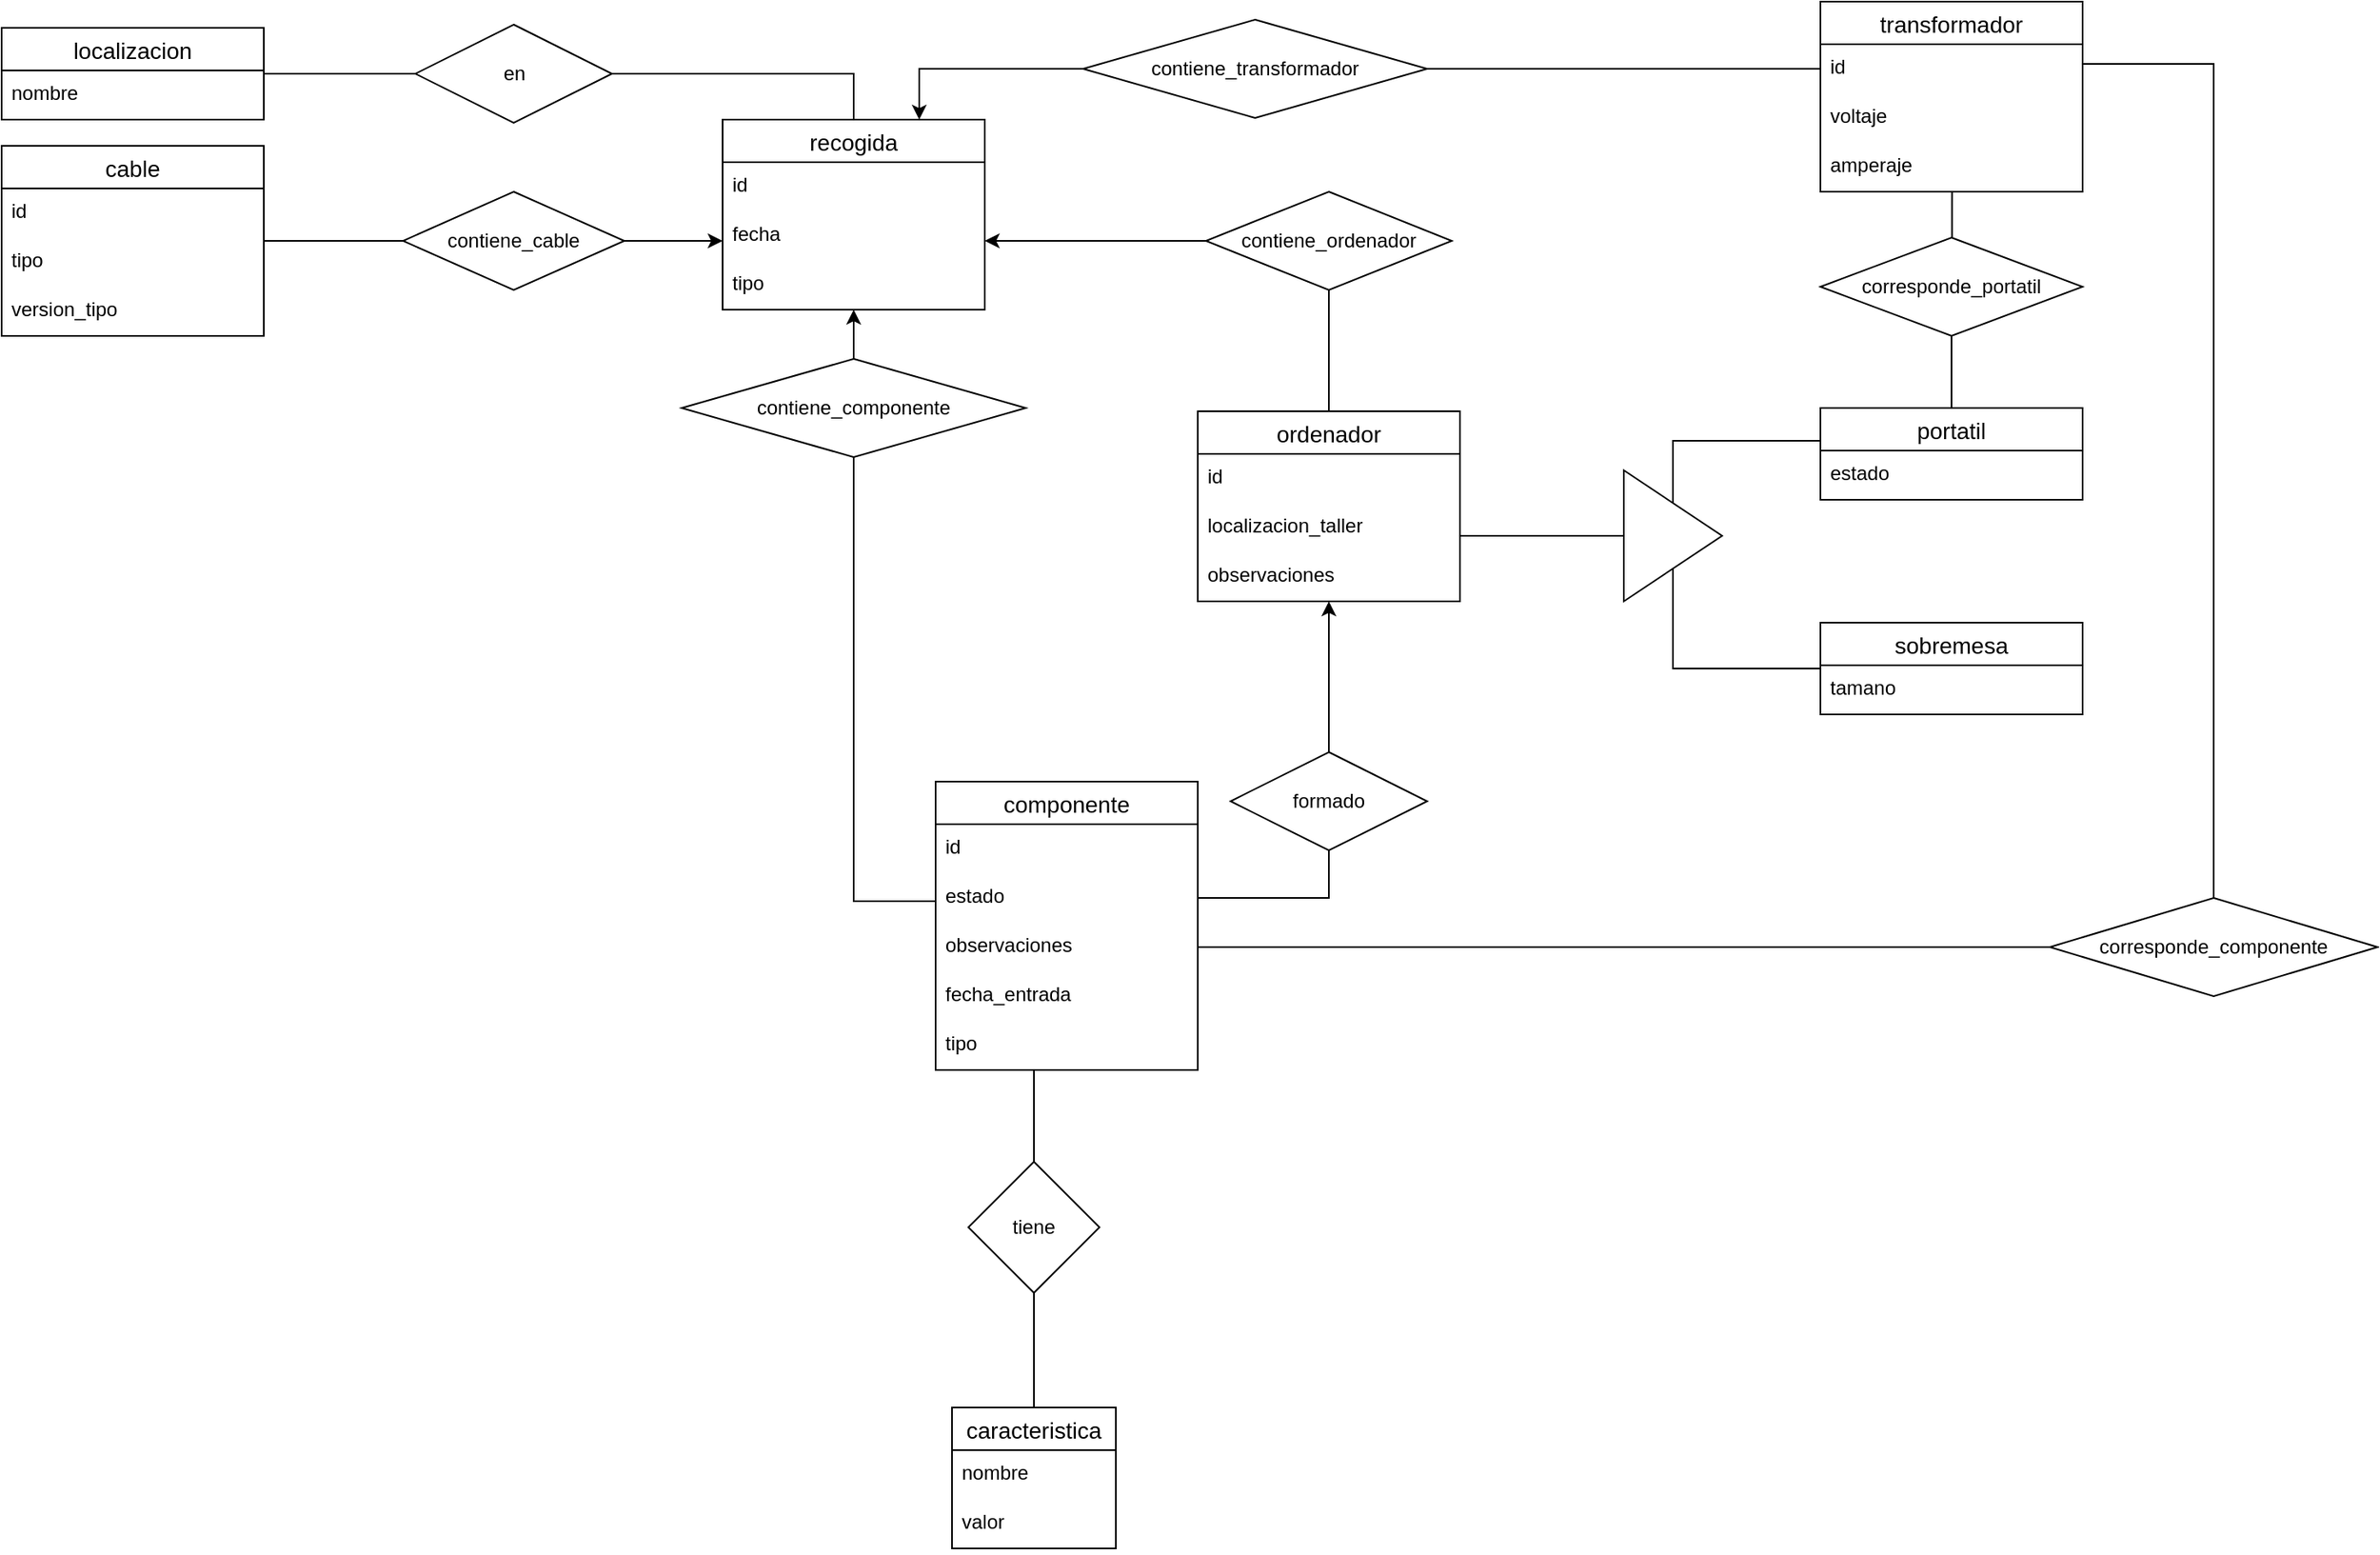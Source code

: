 <mxfile version="13.10.0" type="embed">
    <diagram id="MqsroaE28i_2Dyc1EJq7" name="Page-1">
        <mxGraphModel dx="1190" dy="1439" grid="1" gridSize="10" guides="1" tooltips="1" connect="1" arrows="1" fold="1" page="1" pageScale="1" pageWidth="827" pageHeight="1169" math="0" shadow="0">
            <root>
                <mxCell id="0"/>
                <mxCell id="1" parent="0"/>
                <mxCell id="N7SgdnH1DWZHhyA-m8kh-8" value="ordenador" style="swimlane;fontStyle=0;childLayout=stackLayout;horizontal=1;startSize=26;horizontalStack=0;resizeParent=1;resizeParentMax=0;resizeLast=0;collapsible=1;marginBottom=0;align=center;fontSize=14;" parent="1" vertex="1">
                    <mxGeometry x="-20" y="52" width="160" height="116" as="geometry"/>
                </mxCell>
                <mxCell id="N7SgdnH1DWZHhyA-m8kh-10" value="id" style="text;strokeColor=none;fillColor=none;spacingLeft=4;spacingRight=4;overflow=hidden;rotatable=0;points=[[0,0.5],[1,0.5]];portConstraint=eastwest;fontSize=12;" parent="N7SgdnH1DWZHhyA-m8kh-8" vertex="1">
                    <mxGeometry y="26" width="160" height="30" as="geometry"/>
                </mxCell>
                <mxCell id="N7SgdnH1DWZHhyA-m8kh-11" value="localizacion_taller" style="text;strokeColor=none;fillColor=none;spacingLeft=4;spacingRight=4;overflow=hidden;rotatable=0;points=[[0,0.5],[1,0.5]];portConstraint=eastwest;fontSize=12;" parent="N7SgdnH1DWZHhyA-m8kh-8" vertex="1">
                    <mxGeometry y="56" width="160" height="30" as="geometry"/>
                </mxCell>
                <mxCell id="N7SgdnH1DWZHhyA-m8kh-81" value="observaciones" style="text;strokeColor=none;fillColor=none;spacingLeft=4;spacingRight=4;overflow=hidden;rotatable=0;points=[[0,0.5],[1,0.5]];portConstraint=eastwest;fontSize=12;" parent="N7SgdnH1DWZHhyA-m8kh-8" vertex="1">
                    <mxGeometry y="86" width="160" height="30" as="geometry"/>
                </mxCell>
                <mxCell id="N7SgdnH1DWZHhyA-m8kh-13" value="componente" style="swimlane;fontStyle=0;childLayout=stackLayout;horizontal=1;startSize=26;horizontalStack=0;resizeParent=1;resizeParentMax=0;resizeLast=0;collapsible=1;marginBottom=0;align=center;fontSize=14;" parent="1" vertex="1">
                    <mxGeometry x="-180" y="278" width="160" height="176" as="geometry"/>
                </mxCell>
                <mxCell id="N7SgdnH1DWZHhyA-m8kh-14" value="id&#10;" style="text;strokeColor=none;fillColor=none;spacingLeft=4;spacingRight=4;overflow=hidden;rotatable=0;points=[[0,0.5],[1,0.5]];portConstraint=eastwest;fontSize=12;" parent="N7SgdnH1DWZHhyA-m8kh-13" vertex="1">
                    <mxGeometry y="26" width="160" height="30" as="geometry"/>
                </mxCell>
                <mxCell id="N7SgdnH1DWZHhyA-m8kh-15" value="estado" style="text;strokeColor=none;fillColor=none;spacingLeft=4;spacingRight=4;overflow=hidden;rotatable=0;points=[[0,0.5],[1,0.5]];portConstraint=eastwest;fontSize=12;" parent="N7SgdnH1DWZHhyA-m8kh-13" vertex="1">
                    <mxGeometry y="56" width="160" height="30" as="geometry"/>
                </mxCell>
                <mxCell id="N7SgdnH1DWZHhyA-m8kh-49" value="observaciones" style="text;strokeColor=none;fillColor=none;spacingLeft=4;spacingRight=4;overflow=hidden;rotatable=0;points=[[0,0.5],[1,0.5]];portConstraint=eastwest;fontSize=12;" parent="N7SgdnH1DWZHhyA-m8kh-13" vertex="1">
                    <mxGeometry y="86" width="160" height="30" as="geometry"/>
                </mxCell>
                <mxCell id="N7SgdnH1DWZHhyA-m8kh-109" value="fecha_entrada&#10;" style="text;strokeColor=none;fillColor=none;spacingLeft=4;spacingRight=4;overflow=hidden;rotatable=0;points=[[0,0.5],[1,0.5]];portConstraint=eastwest;fontSize=12;" parent="N7SgdnH1DWZHhyA-m8kh-13" vertex="1">
                    <mxGeometry y="116" width="160" height="30" as="geometry"/>
                </mxCell>
                <mxCell id="7" value="tipo" style="text;strokeColor=none;fillColor=none;spacingLeft=4;spacingRight=4;overflow=hidden;rotatable=0;points=[[0,0.5],[1,0.5]];portConstraint=eastwest;fontSize=12;" parent="N7SgdnH1DWZHhyA-m8kh-13" vertex="1">
                    <mxGeometry y="146" width="160" height="30" as="geometry"/>
                </mxCell>
                <mxCell id="N7SgdnH1DWZHhyA-m8kh-76" style="edgeStyle=orthogonalEdgeStyle;rounded=0;orthogonalLoop=1;jettySize=auto;html=1;endArrow=classic;endFill=1;" parent="1" source="N7SgdnH1DWZHhyA-m8kh-19" target="N7SgdnH1DWZHhyA-m8kh-8" edge="1">
                    <mxGeometry relative="1" as="geometry">
                        <Array as="points">
                            <mxPoint x="60" y="230"/>
                            <mxPoint x="60" y="230"/>
                        </Array>
                    </mxGeometry>
                </mxCell>
                <mxCell id="N7SgdnH1DWZHhyA-m8kh-140" style="edgeStyle=orthogonalEdgeStyle;rounded=0;orthogonalLoop=1;jettySize=auto;html=1;entryX=1;entryY=0.5;entryDx=0;entryDy=0;startArrow=none;startFill=0;endArrow=none;endFill=0;" parent="1" source="N7SgdnH1DWZHhyA-m8kh-19" target="N7SgdnH1DWZHhyA-m8kh-15" edge="1">
                    <mxGeometry relative="1" as="geometry"/>
                </mxCell>
                <mxCell id="N7SgdnH1DWZHhyA-m8kh-19" value="&lt;div&gt;formado&lt;/div&gt;" style="shape=rhombus;perimeter=rhombusPerimeter;whiteSpace=wrap;html=1;align=center;" parent="1" vertex="1">
                    <mxGeometry y="260" width="120" height="60" as="geometry"/>
                </mxCell>
                <mxCell id="N7SgdnH1DWZHhyA-m8kh-138" style="edgeStyle=orthogonalEdgeStyle;rounded=0;orthogonalLoop=1;jettySize=auto;html=1;entryX=0.5;entryY=1;entryDx=0;entryDy=0;startArrow=none;startFill=0;endArrow=none;endFill=0;" parent="1" source="N7SgdnH1DWZHhyA-m8kh-72" target="N7SgdnH1DWZHhyA-m8kh-83" edge="1">
                    <mxGeometry relative="1" as="geometry">
                        <Array as="points">
                            <mxPoint x="270" y="209"/>
                        </Array>
                    </mxGeometry>
                </mxCell>
                <mxCell id="N7SgdnH1DWZHhyA-m8kh-72" value="sobremesa" style="swimlane;fontStyle=0;childLayout=stackLayout;horizontal=1;startSize=26;horizontalStack=0;resizeParent=1;resizeParentMax=0;resizeLast=0;collapsible=1;marginBottom=0;align=center;fontSize=14;" parent="1" vertex="1">
                    <mxGeometry x="360" y="181" width="160" height="56" as="geometry"/>
                </mxCell>
                <mxCell id="N7SgdnH1DWZHhyA-m8kh-75" value="tamano" style="text;strokeColor=none;fillColor=none;spacingLeft=4;spacingRight=4;overflow=hidden;rotatable=0;points=[[0,0.5],[1,0.5]];portConstraint=eastwest;fontSize=12;" parent="N7SgdnH1DWZHhyA-m8kh-72" vertex="1">
                    <mxGeometry y="26" width="160" height="30" as="geometry"/>
                </mxCell>
                <mxCell id="N7SgdnH1DWZHhyA-m8kh-137" style="edgeStyle=orthogonalEdgeStyle;rounded=0;orthogonalLoop=1;jettySize=auto;html=1;entryX=0.5;entryY=0;entryDx=0;entryDy=0;startArrow=none;startFill=0;endArrow=none;endFill=0;" parent="1" source="N7SgdnH1DWZHhyA-m8kh-77" target="N7SgdnH1DWZHhyA-m8kh-83" edge="1">
                    <mxGeometry relative="1" as="geometry">
                        <Array as="points">
                            <mxPoint x="270" y="70"/>
                        </Array>
                    </mxGeometry>
                </mxCell>
                <mxCell id="N7SgdnH1DWZHhyA-m8kh-77" value="portatil" style="swimlane;fontStyle=0;childLayout=stackLayout;horizontal=1;startSize=26;horizontalStack=0;resizeParent=1;resizeParentMax=0;resizeLast=0;collapsible=1;marginBottom=0;align=center;fontSize=14;" parent="1" vertex="1">
                    <mxGeometry x="360" y="50" width="160" height="56" as="geometry"/>
                </mxCell>
                <mxCell id="2" value="estado" style="text;strokeColor=none;fillColor=none;spacingLeft=4;spacingRight=4;overflow=hidden;rotatable=0;points=[[0,0.5],[1,0.5]];portConstraint=eastwest;fontSize=12;" parent="N7SgdnH1DWZHhyA-m8kh-77" vertex="1">
                    <mxGeometry y="26" width="160" height="30" as="geometry"/>
                </mxCell>
                <mxCell id="N7SgdnH1DWZHhyA-m8kh-84" style="edgeStyle=orthogonalEdgeStyle;rounded=0;orthogonalLoop=1;jettySize=auto;html=1;endArrow=none;endFill=0;" parent="1" source="N7SgdnH1DWZHhyA-m8kh-83" target="N7SgdnH1DWZHhyA-m8kh-8" edge="1">
                    <mxGeometry relative="1" as="geometry">
                        <Array as="points">
                            <mxPoint x="200" y="128"/>
                            <mxPoint x="200" y="128"/>
                        </Array>
                    </mxGeometry>
                </mxCell>
                <mxCell id="N7SgdnH1DWZHhyA-m8kh-83" value="" style="triangle;whiteSpace=wrap;html=1;" parent="1" vertex="1">
                    <mxGeometry x="240" y="88" width="60" height="80" as="geometry"/>
                </mxCell>
                <mxCell id="N7SgdnH1DWZHhyA-m8kh-87" value="transformador" style="swimlane;fontStyle=0;childLayout=stackLayout;horizontal=1;startSize=26;horizontalStack=0;resizeParent=1;resizeParentMax=0;resizeLast=0;collapsible=1;marginBottom=0;align=center;fontSize=14;" parent="1" vertex="1">
                    <mxGeometry x="360" y="-198" width="160" height="116" as="geometry"/>
                </mxCell>
                <mxCell id="N7SgdnH1DWZHhyA-m8kh-151" value="id" style="text;strokeColor=none;fillColor=none;spacingLeft=4;spacingRight=4;overflow=hidden;rotatable=0;points=[[0,0.5],[1,0.5]];portConstraint=eastwest;fontSize=12;" parent="N7SgdnH1DWZHhyA-m8kh-87" vertex="1">
                    <mxGeometry y="26" width="160" height="30" as="geometry"/>
                </mxCell>
                <mxCell id="N7SgdnH1DWZHhyA-m8kh-88" value="voltaje" style="text;strokeColor=none;fillColor=none;spacingLeft=4;spacingRight=4;overflow=hidden;rotatable=0;points=[[0,0.5],[1,0.5]];portConstraint=eastwest;fontSize=12;" parent="N7SgdnH1DWZHhyA-m8kh-87" vertex="1">
                    <mxGeometry y="56" width="160" height="30" as="geometry"/>
                </mxCell>
                <mxCell id="N7SgdnH1DWZHhyA-m8kh-89" value="amperaje" style="text;strokeColor=none;fillColor=none;spacingLeft=4;spacingRight=4;overflow=hidden;rotatable=0;points=[[0,0.5],[1,0.5]];portConstraint=eastwest;fontSize=12;" parent="N7SgdnH1DWZHhyA-m8kh-87" vertex="1">
                    <mxGeometry y="86" width="160" height="30" as="geometry"/>
                </mxCell>
                <mxCell id="N7SgdnH1DWZHhyA-m8kh-104" value="cable" style="swimlane;fontStyle=0;childLayout=stackLayout;horizontal=1;startSize=26;horizontalStack=0;resizeParent=1;resizeParentMax=0;resizeLast=0;collapsible=1;marginBottom=0;align=center;fontSize=14;" parent="1" vertex="1">
                    <mxGeometry x="-750" y="-110" width="160" height="116" as="geometry"/>
                </mxCell>
                <mxCell id="N7SgdnH1DWZHhyA-m8kh-106" value="id" style="text;strokeColor=none;fillColor=none;spacingLeft=4;spacingRight=4;overflow=hidden;rotatable=0;points=[[0,0.5],[1,0.5]];portConstraint=eastwest;fontSize=12;" parent="N7SgdnH1DWZHhyA-m8kh-104" vertex="1">
                    <mxGeometry y="26" width="160" height="30" as="geometry"/>
                </mxCell>
                <mxCell id="N7SgdnH1DWZHhyA-m8kh-107" value="tipo" style="text;strokeColor=none;fillColor=none;spacingLeft=4;spacingRight=4;overflow=hidden;rotatable=0;points=[[0,0.5],[1,0.5]];portConstraint=eastwest;fontSize=12;" parent="N7SgdnH1DWZHhyA-m8kh-104" vertex="1">
                    <mxGeometry y="56" width="160" height="30" as="geometry"/>
                </mxCell>
                <mxCell id="N7SgdnH1DWZHhyA-m8kh-110" value="version_tipo" style="text;strokeColor=none;fillColor=none;spacingLeft=4;spacingRight=4;overflow=hidden;rotatable=0;points=[[0,0.5],[1,0.5]];portConstraint=eastwest;fontSize=12;" parent="N7SgdnH1DWZHhyA-m8kh-104" vertex="1">
                    <mxGeometry y="86" width="160" height="30" as="geometry"/>
                </mxCell>
                <mxCell id="N7SgdnH1DWZHhyA-m8kh-134" style="edgeStyle=orthogonalEdgeStyle;rounded=0;orthogonalLoop=1;jettySize=auto;html=1;startArrow=none;startFill=0;endArrow=none;endFill=0;" parent="1" source="N7SgdnH1DWZHhyA-m8kh-111" target="N7SgdnH1DWZHhyA-m8kh-133" edge="1">
                    <mxGeometry relative="1" as="geometry"/>
                </mxCell>
                <mxCell id="N7SgdnH1DWZHhyA-m8kh-111" value="localizacion" style="swimlane;fontStyle=0;childLayout=stackLayout;horizontal=1;startSize=26;horizontalStack=0;resizeParent=1;resizeParentMax=0;resizeLast=0;collapsible=1;marginBottom=0;align=center;fontSize=14;" parent="1" vertex="1">
                    <mxGeometry x="-750" y="-182" width="160" height="56" as="geometry"/>
                </mxCell>
                <mxCell id="N7SgdnH1DWZHhyA-m8kh-112" value="nombre" style="text;strokeColor=none;fillColor=none;spacingLeft=4;spacingRight=4;overflow=hidden;rotatable=0;points=[[0,0.5],[1,0.5]];portConstraint=eastwest;fontSize=12;" parent="N7SgdnH1DWZHhyA-m8kh-111" vertex="1">
                    <mxGeometry y="26" width="160" height="30" as="geometry"/>
                </mxCell>
                <mxCell id="N7SgdnH1DWZHhyA-m8kh-126" style="edgeStyle=orthogonalEdgeStyle;rounded=0;orthogonalLoop=1;jettySize=auto;html=1;endArrow=none;endFill=0;startArrow=classic;startFill=1;" parent="1" source="N7SgdnH1DWZHhyA-m8kh-115" target="N7SgdnH1DWZHhyA-m8kh-125" edge="1">
                    <mxGeometry relative="1" as="geometry">
                        <Array as="points">
                            <mxPoint x="-230" y="80"/>
                            <mxPoint x="-230" y="80"/>
                        </Array>
                    </mxGeometry>
                </mxCell>
                <mxCell id="N7SgdnH1DWZHhyA-m8kh-129" style="edgeStyle=orthogonalEdgeStyle;rounded=0;orthogonalLoop=1;jettySize=auto;html=1;startArrow=classic;startFill=1;endArrow=none;endFill=0;" parent="1" source="N7SgdnH1DWZHhyA-m8kh-115" target="N7SgdnH1DWZHhyA-m8kh-128" edge="1">
                    <mxGeometry relative="1" as="geometry">
                        <Array as="points">
                            <mxPoint x="-330" y="-52"/>
                            <mxPoint x="-330" y="-52"/>
                        </Array>
                    </mxGeometry>
                </mxCell>
                <mxCell id="N7SgdnH1DWZHhyA-m8kh-115" value="recogida" style="swimlane;fontStyle=0;childLayout=stackLayout;horizontal=1;startSize=26;horizontalStack=0;resizeParent=1;resizeParentMax=0;resizeLast=0;collapsible=1;marginBottom=0;align=center;fontSize=14;" parent="1" vertex="1">
                    <mxGeometry x="-310" y="-126" width="160" height="116" as="geometry"/>
                </mxCell>
                <mxCell id="N7SgdnH1DWZHhyA-m8kh-145" value="id" style="text;strokeColor=none;fillColor=none;spacingLeft=4;spacingRight=4;overflow=hidden;rotatable=0;points=[[0,0.5],[1,0.5]];portConstraint=eastwest;fontSize=12;" parent="N7SgdnH1DWZHhyA-m8kh-115" vertex="1">
                    <mxGeometry y="26" width="160" height="30" as="geometry"/>
                </mxCell>
                <mxCell id="N7SgdnH1DWZHhyA-m8kh-116" value="fecha" style="text;strokeColor=none;fillColor=none;spacingLeft=4;spacingRight=4;overflow=hidden;rotatable=0;points=[[0,0.5],[1,0.5]];portConstraint=eastwest;fontSize=12;" parent="N7SgdnH1DWZHhyA-m8kh-115" vertex="1">
                    <mxGeometry y="56" width="160" height="30" as="geometry"/>
                </mxCell>
                <mxCell id="18" value="tipo" style="text;strokeColor=none;fillColor=none;spacingLeft=4;spacingRight=4;overflow=hidden;rotatable=0;points=[[0,0.5],[1,0.5]];portConstraint=eastwest;fontSize=12;" vertex="1" parent="N7SgdnH1DWZHhyA-m8kh-115">
                    <mxGeometry y="86" width="160" height="30" as="geometry"/>
                </mxCell>
                <mxCell id="N7SgdnH1DWZHhyA-m8kh-123" style="edgeStyle=orthogonalEdgeStyle;rounded=0;orthogonalLoop=1;jettySize=auto;html=1;endArrow=none;endFill=0;" parent="1" source="N7SgdnH1DWZHhyA-m8kh-122" target="N7SgdnH1DWZHhyA-m8kh-8" edge="1">
                    <mxGeometry relative="1" as="geometry"/>
                </mxCell>
                <mxCell id="N7SgdnH1DWZHhyA-m8kh-124" style="edgeStyle=orthogonalEdgeStyle;rounded=0;orthogonalLoop=1;jettySize=auto;html=1;endArrow=classic;endFill=1;startArrow=none;startFill=0;" parent="1" source="N7SgdnH1DWZHhyA-m8kh-122" target="N7SgdnH1DWZHhyA-m8kh-115" edge="1">
                    <mxGeometry relative="1" as="geometry">
                        <Array as="points">
                            <mxPoint x="-130" y="-52"/>
                            <mxPoint x="-130" y="-52"/>
                        </Array>
                    </mxGeometry>
                </mxCell>
                <mxCell id="N7SgdnH1DWZHhyA-m8kh-122" value="contiene_ordenador" style="shape=rhombus;perimeter=rhombusPerimeter;whiteSpace=wrap;html=1;align=center;" parent="1" vertex="1">
                    <mxGeometry x="-15" y="-82" width="150" height="60" as="geometry"/>
                </mxCell>
                <mxCell id="N7SgdnH1DWZHhyA-m8kh-127" style="edgeStyle=orthogonalEdgeStyle;rounded=0;orthogonalLoop=1;jettySize=auto;html=1;endArrow=none;endFill=0;entryX=0;entryY=0.5;entryDx=0;entryDy=0;" parent="1" source="N7SgdnH1DWZHhyA-m8kh-125" target="N7SgdnH1DWZHhyA-m8kh-15" edge="1">
                    <mxGeometry relative="1" as="geometry">
                        <Array as="points">
                            <mxPoint x="-230" y="351"/>
                        </Array>
                    </mxGeometry>
                </mxCell>
                <mxCell id="N7SgdnH1DWZHhyA-m8kh-125" value="&lt;div&gt;contiene_componente&lt;/div&gt;" style="shape=rhombus;perimeter=rhombusPerimeter;whiteSpace=wrap;html=1;align=center;" parent="1" vertex="1">
                    <mxGeometry x="-335" y="20" width="210" height="60" as="geometry"/>
                </mxCell>
                <mxCell id="N7SgdnH1DWZHhyA-m8kh-132" style="edgeStyle=orthogonalEdgeStyle;rounded=0;orthogonalLoop=1;jettySize=auto;html=1;startArrow=none;startFill=0;endArrow=none;endFill=0;" parent="1" source="N7SgdnH1DWZHhyA-m8kh-128" target="N7SgdnH1DWZHhyA-m8kh-104" edge="1">
                    <mxGeometry relative="1" as="geometry"/>
                </mxCell>
                <mxCell id="N7SgdnH1DWZHhyA-m8kh-128" value="contiene_cable" style="shape=rhombus;perimeter=rhombusPerimeter;whiteSpace=wrap;html=1;align=center;" parent="1" vertex="1">
                    <mxGeometry x="-505" y="-82" width="135" height="60" as="geometry"/>
                </mxCell>
                <mxCell id="N7SgdnH1DWZHhyA-m8kh-135" style="edgeStyle=orthogonalEdgeStyle;rounded=0;orthogonalLoop=1;jettySize=auto;html=1;startArrow=none;startFill=0;endArrow=none;endFill=0;" parent="1" source="N7SgdnH1DWZHhyA-m8kh-133" target="N7SgdnH1DWZHhyA-m8kh-115" edge="1">
                    <mxGeometry relative="1" as="geometry">
                        <Array as="points">
                            <mxPoint x="-230" y="-154"/>
                        </Array>
                    </mxGeometry>
                </mxCell>
                <mxCell id="N7SgdnH1DWZHhyA-m8kh-133" value="en" style="shape=rhombus;perimeter=rhombusPerimeter;whiteSpace=wrap;html=1;align=center;" parent="1" vertex="1">
                    <mxGeometry x="-497.5" y="-184" width="120" height="60" as="geometry"/>
                </mxCell>
                <mxCell id="N7SgdnH1DWZHhyA-m8kh-148" style="edgeStyle=orthogonalEdgeStyle;rounded=0;orthogonalLoop=1;jettySize=auto;html=1;startArrow=none;startFill=0;endArrow=none;endFill=0;entryX=0.502;entryY=1.011;entryDx=0;entryDy=0;entryPerimeter=0;" parent="1" source="N7SgdnH1DWZHhyA-m8kh-146" target="N7SgdnH1DWZHhyA-m8kh-89" edge="1">
                    <mxGeometry relative="1" as="geometry">
                        <mxPoint x="580" y="-80" as="targetPoint"/>
                        <Array as="points">
                            <mxPoint x="440" y="-74"/>
                        </Array>
                    </mxGeometry>
                </mxCell>
                <mxCell id="N7SgdnH1DWZHhyA-m8kh-149" style="edgeStyle=orthogonalEdgeStyle;rounded=0;orthogonalLoop=1;jettySize=auto;html=1;startArrow=none;startFill=0;endArrow=none;endFill=0;" parent="1" source="N7SgdnH1DWZHhyA-m8kh-146" target="N7SgdnH1DWZHhyA-m8kh-77" edge="1">
                    <mxGeometry relative="1" as="geometry"/>
                </mxCell>
                <mxCell id="N7SgdnH1DWZHhyA-m8kh-146" value="corresponde_portatil" style="shape=rhombus;perimeter=rhombusPerimeter;whiteSpace=wrap;html=1;align=center;" parent="1" vertex="1">
                    <mxGeometry x="360" y="-54" width="160" height="60" as="geometry"/>
                </mxCell>
                <mxCell id="N7SgdnH1DWZHhyA-m8kh-153" style="edgeStyle=orthogonalEdgeStyle;rounded=0;orthogonalLoop=1;jettySize=auto;html=1;entryX=1;entryY=0.5;entryDx=0;entryDy=0;startArrow=none;startFill=0;endArrow=none;endFill=0;" parent="1" source="N7SgdnH1DWZHhyA-m8kh-152" target="N7SgdnH1DWZHhyA-m8kh-49" edge="1">
                    <mxGeometry relative="1" as="geometry"/>
                </mxCell>
                <mxCell id="N7SgdnH1DWZHhyA-m8kh-154" style="edgeStyle=orthogonalEdgeStyle;rounded=0;orthogonalLoop=1;jettySize=auto;html=1;startArrow=none;startFill=0;endArrow=none;endFill=0;" parent="1" source="N7SgdnH1DWZHhyA-m8kh-152" target="N7SgdnH1DWZHhyA-m8kh-87" edge="1">
                    <mxGeometry relative="1" as="geometry">
                        <Array as="points">
                            <mxPoint x="600" y="-160"/>
                        </Array>
                    </mxGeometry>
                </mxCell>
                <mxCell id="N7SgdnH1DWZHhyA-m8kh-152" value="corresponde_componente" style="shape=rhombus;perimeter=rhombusPerimeter;whiteSpace=wrap;html=1;align=center;" parent="1" vertex="1">
                    <mxGeometry x="500" y="349" width="200" height="60" as="geometry"/>
                </mxCell>
                <mxCell id="N7SgdnH1DWZHhyA-m8kh-158" style="edgeStyle=orthogonalEdgeStyle;rounded=0;orthogonalLoop=1;jettySize=auto;html=1;entryX=0;entryY=0.5;entryDx=0;entryDy=0;startArrow=none;startFill=0;endArrow=none;endFill=0;" parent="1" source="N7SgdnH1DWZHhyA-m8kh-157" target="N7SgdnH1DWZHhyA-m8kh-151" edge="1">
                    <mxGeometry relative="1" as="geometry"/>
                </mxCell>
                <mxCell id="N7SgdnH1DWZHhyA-m8kh-159" style="edgeStyle=orthogonalEdgeStyle;rounded=0;orthogonalLoop=1;jettySize=auto;html=1;entryX=0.75;entryY=0;entryDx=0;entryDy=0;startArrow=none;startFill=0;endArrow=classic;endFill=1;" parent="1" source="N7SgdnH1DWZHhyA-m8kh-157" target="N7SgdnH1DWZHhyA-m8kh-115" edge="1">
                    <mxGeometry relative="1" as="geometry"/>
                </mxCell>
                <mxCell id="N7SgdnH1DWZHhyA-m8kh-157" value="&lt;div&gt;contiene_transformador&lt;/div&gt;" style="shape=rhombus;perimeter=rhombusPerimeter;whiteSpace=wrap;html=1;align=center;" parent="1" vertex="1">
                    <mxGeometry x="-90" y="-187" width="210" height="60" as="geometry"/>
                </mxCell>
                <mxCell id="17" style="edgeStyle=orthogonalEdgeStyle;rounded=0;orthogonalLoop=1;jettySize=auto;html=1;endArrow=none;endFill=0;" parent="1" source="10" target="N7SgdnH1DWZHhyA-m8kh-13" edge="1">
                    <mxGeometry relative="1" as="geometry">
                        <Array as="points">
                            <mxPoint x="-120" y="480"/>
                            <mxPoint x="-120" y="480"/>
                        </Array>
                    </mxGeometry>
                </mxCell>
                <mxCell id="10" value="tiene" style="rhombus;whiteSpace=wrap;html=1;" parent="1" vertex="1">
                    <mxGeometry x="-160" y="510" width="80" height="80" as="geometry"/>
                </mxCell>
                <mxCell id="13" style="edgeStyle=orthogonalEdgeStyle;rounded=0;orthogonalLoop=1;jettySize=auto;html=1;endArrow=none;endFill=0;" parent="1" source="12" target="10" edge="1">
                    <mxGeometry relative="1" as="geometry"/>
                </mxCell>
                <mxCell id="12" value="caracteristica" style="swimlane;fontStyle=0;childLayout=stackLayout;horizontal=1;startSize=26;horizontalStack=0;resizeParent=1;resizeParentMax=0;resizeLast=0;collapsible=1;marginBottom=0;align=center;fontSize=14;" parent="1" vertex="1">
                    <mxGeometry x="-170" y="660" width="100" height="86" as="geometry"/>
                </mxCell>
                <mxCell id="15" value="nombre" style="text;strokeColor=none;fillColor=none;spacingLeft=4;spacingRight=4;overflow=hidden;rotatable=0;points=[[0,0.5],[1,0.5]];portConstraint=eastwest;fontSize=12;" parent="12" vertex="1">
                    <mxGeometry y="26" width="100" height="30" as="geometry"/>
                </mxCell>
                <mxCell id="16" value="valor" style="text;strokeColor=none;fillColor=none;spacingLeft=4;spacingRight=4;overflow=hidden;rotatable=0;points=[[0,0.5],[1,0.5]];portConstraint=eastwest;fontSize=12;" parent="12" vertex="1">
                    <mxGeometry y="56" width="100" height="30" as="geometry"/>
                </mxCell>
            </root>
        </mxGraphModel>
    </diagram>
</mxfile>